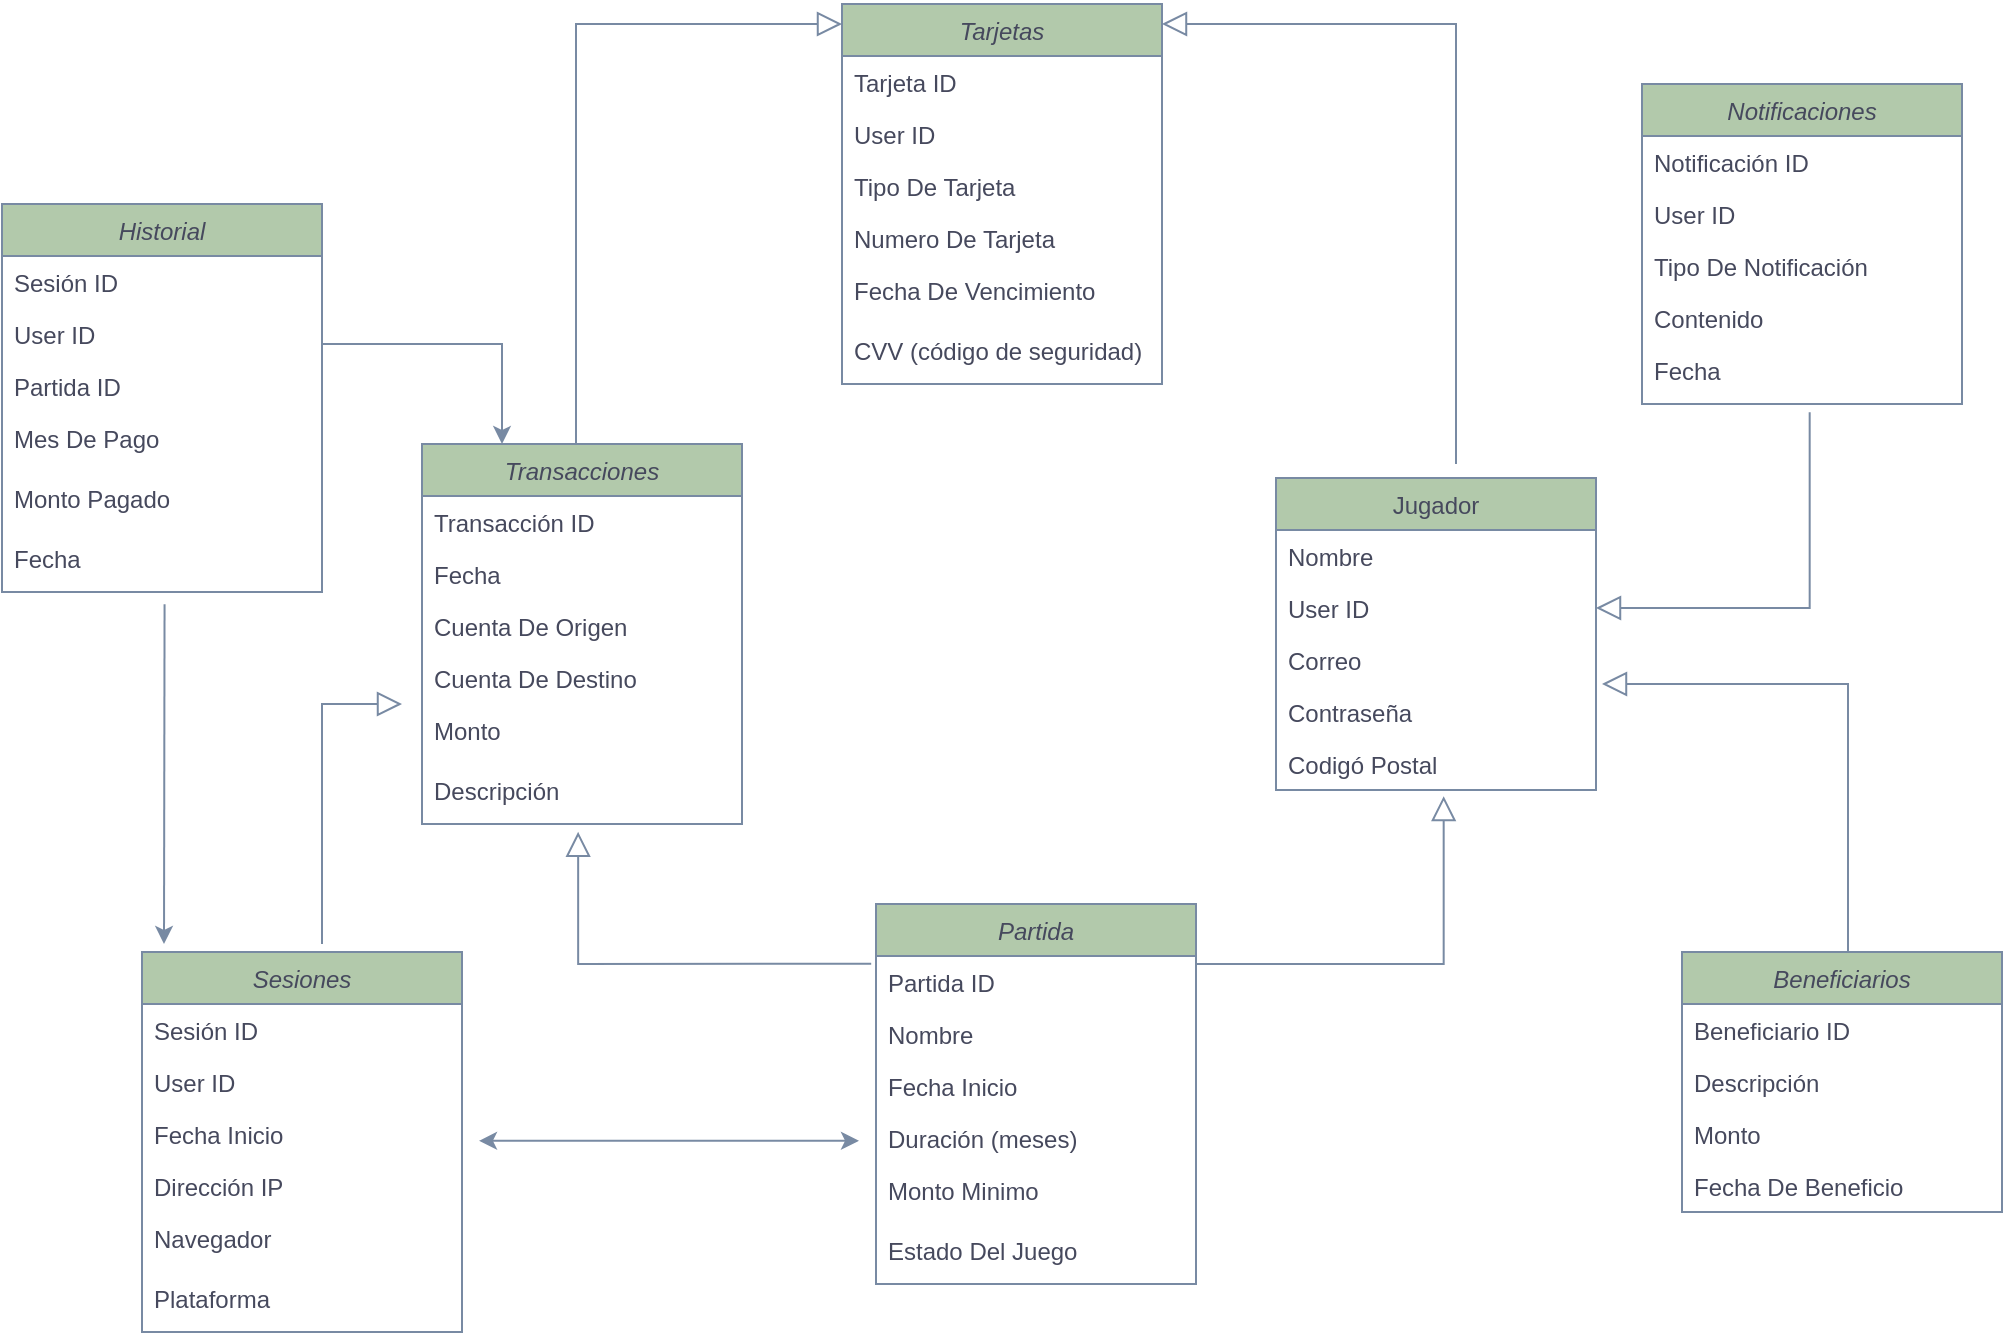<mxfile version="24.0.5" type="github">
  <diagram id="C5RBs43oDa-KdzZeNtuy" name="Page-1">
    <mxGraphModel dx="1489" dy="776" grid="1" gridSize="10" guides="1" tooltips="1" connect="1" arrows="1" fold="1" page="1" pageScale="1" pageWidth="827" pageHeight="1169" background="#ffffff" math="0" shadow="0">
      <root>
        <mxCell id="WIyWlLk6GJQsqaUBKTNV-0" />
        <mxCell id="WIyWlLk6GJQsqaUBKTNV-1" parent="WIyWlLk6GJQsqaUBKTNV-0" />
        <mxCell id="zkfFHV4jXpPFQw0GAbJ--0" value="Transacciones" style="swimlane;fontStyle=2;align=center;verticalAlign=top;childLayout=stackLayout;horizontal=1;startSize=26;horizontalStack=0;resizeParent=1;resizeLast=0;collapsible=1;marginBottom=0;rounded=0;shadow=0;strokeWidth=1;labelBackgroundColor=none;fillColor=#B2C9AB;strokeColor=#788AA3;fontColor=#46495D;" parent="WIyWlLk6GJQsqaUBKTNV-1" vertex="1">
          <mxGeometry x="290" y="290" width="160" height="190" as="geometry">
            <mxRectangle x="50" y="98" width="160" height="26" as="alternateBounds" />
          </mxGeometry>
        </mxCell>
        <mxCell id="zkfFHV4jXpPFQw0GAbJ--1" value="Transacción ID" style="text;align=left;verticalAlign=top;spacingLeft=4;spacingRight=4;overflow=hidden;rotatable=0;points=[[0,0.5],[1,0.5]];portConstraint=eastwest;labelBackgroundColor=none;fontColor=#46495D;" parent="zkfFHV4jXpPFQw0GAbJ--0" vertex="1">
          <mxGeometry y="26" width="160" height="26" as="geometry" />
        </mxCell>
        <mxCell id="jo6hblzimv3oSQ_SklAF-0" value="Fecha" style="text;align=left;verticalAlign=top;spacingLeft=4;spacingRight=4;overflow=hidden;rotatable=0;points=[[0,0.5],[1,0.5]];portConstraint=eastwest;labelBackgroundColor=none;fontColor=#46495D;" vertex="1" parent="zkfFHV4jXpPFQw0GAbJ--0">
          <mxGeometry y="52" width="160" height="26" as="geometry" />
        </mxCell>
        <mxCell id="jo6hblzimv3oSQ_SklAF-2" value="Cuenta De Origen" style="text;align=left;verticalAlign=top;spacingLeft=4;spacingRight=4;overflow=hidden;rotatable=0;points=[[0,0.5],[1,0.5]];portConstraint=eastwest;labelBackgroundColor=none;fontColor=#46495D;" vertex="1" parent="zkfFHV4jXpPFQw0GAbJ--0">
          <mxGeometry y="78" width="160" height="26" as="geometry" />
        </mxCell>
        <mxCell id="jo6hblzimv3oSQ_SklAF-5" value="Cuenta De Destino&#xa;" style="text;align=left;verticalAlign=top;spacingLeft=4;spacingRight=4;overflow=hidden;rotatable=0;points=[[0,0.5],[1,0.5]];portConstraint=eastwest;labelBackgroundColor=none;fontColor=#46495D;" vertex="1" parent="zkfFHV4jXpPFQw0GAbJ--0">
          <mxGeometry y="104" width="160" height="26" as="geometry" />
        </mxCell>
        <mxCell id="jo6hblzimv3oSQ_SklAF-1" value="Monto" style="text;align=left;verticalAlign=top;spacingLeft=4;spacingRight=4;overflow=hidden;rotatable=0;points=[[0,0.5],[1,0.5]];portConstraint=eastwest;labelBackgroundColor=none;fontColor=#46495D;" vertex="1" parent="zkfFHV4jXpPFQw0GAbJ--0">
          <mxGeometry y="130" width="160" height="30" as="geometry" />
        </mxCell>
        <mxCell id="jo6hblzimv3oSQ_SklAF-6" value="Descripción" style="text;align=left;verticalAlign=top;spacingLeft=4;spacingRight=4;overflow=hidden;rotatable=0;points=[[0,0.5],[1,0.5]];portConstraint=eastwest;labelBackgroundColor=none;fontColor=#46495D;" vertex="1" parent="zkfFHV4jXpPFQw0GAbJ--0">
          <mxGeometry y="160" width="160" height="30" as="geometry" />
        </mxCell>
        <mxCell id="zkfFHV4jXpPFQw0GAbJ--16" value="" style="endArrow=block;endSize=10;endFill=0;shadow=0;strokeWidth=1;rounded=0;curved=0;edgeStyle=elbowEdgeStyle;elbow=vertical;entryX=0.524;entryY=1.118;entryDx=0;entryDy=0;entryPerimeter=0;exitX=1;exitY=0.5;exitDx=0;exitDy=0;labelBackgroundColor=none;fontColor=default;strokeColor=#788AA3;" parent="WIyWlLk6GJQsqaUBKTNV-1" source="jo6hblzimv3oSQ_SklAF-30" target="zkfFHV4jXpPFQw0GAbJ--21" edge="1">
          <mxGeometry width="160" relative="1" as="geometry">
            <mxPoint x="707.0" y="530" as="sourcePoint" />
            <mxPoint x="774" y="470" as="targetPoint" />
            <Array as="points">
              <mxPoint x="837" y="550" />
            </Array>
          </mxGeometry>
        </mxCell>
        <mxCell id="zkfFHV4jXpPFQw0GAbJ--17" value="Jugador" style="swimlane;fontStyle=0;align=center;verticalAlign=top;childLayout=stackLayout;horizontal=1;startSize=26;horizontalStack=0;resizeParent=1;resizeLast=0;collapsible=1;marginBottom=0;rounded=0;shadow=0;strokeWidth=1;labelBackgroundColor=none;fillColor=#B2C9AB;strokeColor=#788AA3;fontColor=#46495D;" parent="WIyWlLk6GJQsqaUBKTNV-1" vertex="1">
          <mxGeometry x="717" y="307" width="160" height="156" as="geometry">
            <mxRectangle x="550" y="140" width="160" height="26" as="alternateBounds" />
          </mxGeometry>
        </mxCell>
        <mxCell id="zkfFHV4jXpPFQw0GAbJ--22" value="Nombre" style="text;align=left;verticalAlign=top;spacingLeft=4;spacingRight=4;overflow=hidden;rotatable=0;points=[[0,0.5],[1,0.5]];portConstraint=eastwest;rounded=0;shadow=0;html=0;labelBackgroundColor=none;fillColor=none;fontColor=#46495D;" parent="zkfFHV4jXpPFQw0GAbJ--17" vertex="1">
          <mxGeometry y="26" width="160" height="26" as="geometry" />
        </mxCell>
        <mxCell id="zkfFHV4jXpPFQw0GAbJ--18" value="User ID" style="text;align=left;verticalAlign=top;spacingLeft=4;spacingRight=4;overflow=hidden;rotatable=0;points=[[0,0.5],[1,0.5]];portConstraint=eastwest;labelBackgroundColor=none;fontColor=#46495D;" parent="zkfFHV4jXpPFQw0GAbJ--17" vertex="1">
          <mxGeometry y="52" width="160" height="26" as="geometry" />
        </mxCell>
        <mxCell id="zkfFHV4jXpPFQw0GAbJ--19" value="Correo" style="text;align=left;verticalAlign=top;spacingLeft=4;spacingRight=4;overflow=hidden;rotatable=0;points=[[0,0.5],[1,0.5]];portConstraint=eastwest;rounded=0;shadow=0;html=0;labelBackgroundColor=none;fontColor=#46495D;" parent="zkfFHV4jXpPFQw0GAbJ--17" vertex="1">
          <mxGeometry y="78" width="160" height="26" as="geometry" />
        </mxCell>
        <mxCell id="zkfFHV4jXpPFQw0GAbJ--20" value="Contraseña" style="text;align=left;verticalAlign=top;spacingLeft=4;spacingRight=4;overflow=hidden;rotatable=0;points=[[0,0.5],[1,0.5]];portConstraint=eastwest;rounded=0;shadow=0;html=0;labelBackgroundColor=none;fontColor=#46495D;" parent="zkfFHV4jXpPFQw0GAbJ--17" vertex="1">
          <mxGeometry y="104" width="160" height="26" as="geometry" />
        </mxCell>
        <mxCell id="zkfFHV4jXpPFQw0GAbJ--21" value="Codigó Postal" style="text;align=left;verticalAlign=top;spacingLeft=4;spacingRight=4;overflow=hidden;rotatable=0;points=[[0,0.5],[1,0.5]];portConstraint=eastwest;rounded=0;shadow=0;html=0;labelBackgroundColor=none;fontColor=#46495D;" parent="zkfFHV4jXpPFQw0GAbJ--17" vertex="1">
          <mxGeometry y="130" width="160" height="26" as="geometry" />
        </mxCell>
        <mxCell id="jo6hblzimv3oSQ_SklAF-7" value="Tarjetas" style="swimlane;fontStyle=2;align=center;verticalAlign=top;childLayout=stackLayout;horizontal=1;startSize=26;horizontalStack=0;resizeParent=1;resizeLast=0;collapsible=1;marginBottom=0;rounded=0;shadow=0;strokeWidth=1;labelBackgroundColor=none;fillColor=#B2C9AB;strokeColor=#788AA3;fontColor=#46495D;" vertex="1" parent="WIyWlLk6GJQsqaUBKTNV-1">
          <mxGeometry x="500" y="70" width="160" height="190" as="geometry">
            <mxRectangle x="50" y="98" width="160" height="26" as="alternateBounds" />
          </mxGeometry>
        </mxCell>
        <mxCell id="jo6hblzimv3oSQ_SklAF-8" value="Tarjeta ID" style="text;align=left;verticalAlign=top;spacingLeft=4;spacingRight=4;overflow=hidden;rotatable=0;points=[[0,0.5],[1,0.5]];portConstraint=eastwest;labelBackgroundColor=none;fontColor=#46495D;" vertex="1" parent="jo6hblzimv3oSQ_SklAF-7">
          <mxGeometry y="26" width="160" height="26" as="geometry" />
        </mxCell>
        <mxCell id="jo6hblzimv3oSQ_SklAF-9" value="User ID" style="text;align=left;verticalAlign=top;spacingLeft=4;spacingRight=4;overflow=hidden;rotatable=0;points=[[0,0.5],[1,0.5]];portConstraint=eastwest;labelBackgroundColor=none;fontColor=#46495D;" vertex="1" parent="jo6hblzimv3oSQ_SklAF-7">
          <mxGeometry y="52" width="160" height="26" as="geometry" />
        </mxCell>
        <mxCell id="jo6hblzimv3oSQ_SklAF-10" value="Tipo De Tarjeta" style="text;align=left;verticalAlign=top;spacingLeft=4;spacingRight=4;overflow=hidden;rotatable=0;points=[[0,0.5],[1,0.5]];portConstraint=eastwest;labelBackgroundColor=none;fontColor=#46495D;" vertex="1" parent="jo6hblzimv3oSQ_SklAF-7">
          <mxGeometry y="78" width="160" height="26" as="geometry" />
        </mxCell>
        <mxCell id="jo6hblzimv3oSQ_SklAF-11" value="Numero De Tarjeta" style="text;align=left;verticalAlign=top;spacingLeft=4;spacingRight=4;overflow=hidden;rotatable=0;points=[[0,0.5],[1,0.5]];portConstraint=eastwest;labelBackgroundColor=none;fontColor=#46495D;" vertex="1" parent="jo6hblzimv3oSQ_SklAF-7">
          <mxGeometry y="104" width="160" height="26" as="geometry" />
        </mxCell>
        <mxCell id="jo6hblzimv3oSQ_SklAF-12" value="Fecha De Vencimiento" style="text;align=left;verticalAlign=top;spacingLeft=4;spacingRight=4;overflow=hidden;rotatable=0;points=[[0,0.5],[1,0.5]];portConstraint=eastwest;labelBackgroundColor=none;fontColor=#46495D;" vertex="1" parent="jo6hblzimv3oSQ_SklAF-7">
          <mxGeometry y="130" width="160" height="30" as="geometry" />
        </mxCell>
        <mxCell id="jo6hblzimv3oSQ_SklAF-13" value="CVV (código de seguridad) " style="text;align=left;verticalAlign=top;spacingLeft=4;spacingRight=4;overflow=hidden;rotatable=0;points=[[0,0.5],[1,0.5]];portConstraint=eastwest;labelBackgroundColor=none;fontColor=#46495D;" vertex="1" parent="jo6hblzimv3oSQ_SklAF-7">
          <mxGeometry y="160" width="160" height="30" as="geometry" />
        </mxCell>
        <mxCell id="jo6hblzimv3oSQ_SklAF-14" value="Sesiones" style="swimlane;fontStyle=2;align=center;verticalAlign=top;childLayout=stackLayout;horizontal=1;startSize=26;horizontalStack=0;resizeParent=1;resizeLast=0;collapsible=1;marginBottom=0;rounded=0;shadow=0;strokeWidth=1;labelBackgroundColor=none;fillColor=#B2C9AB;strokeColor=#788AA3;fontColor=#46495D;" vertex="1" parent="WIyWlLk6GJQsqaUBKTNV-1">
          <mxGeometry x="150" y="544" width="160" height="190" as="geometry">
            <mxRectangle x="50" y="98" width="160" height="26" as="alternateBounds" />
          </mxGeometry>
        </mxCell>
        <mxCell id="jo6hblzimv3oSQ_SklAF-15" value="Sesión ID" style="text;align=left;verticalAlign=top;spacingLeft=4;spacingRight=4;overflow=hidden;rotatable=0;points=[[0,0.5],[1,0.5]];portConstraint=eastwest;labelBackgroundColor=none;fontColor=#46495D;" vertex="1" parent="jo6hblzimv3oSQ_SklAF-14">
          <mxGeometry y="26" width="160" height="26" as="geometry" />
        </mxCell>
        <mxCell id="jo6hblzimv3oSQ_SklAF-16" value="User ID" style="text;align=left;verticalAlign=top;spacingLeft=4;spacingRight=4;overflow=hidden;rotatable=0;points=[[0,0.5],[1,0.5]];portConstraint=eastwest;labelBackgroundColor=none;fontColor=#46495D;" vertex="1" parent="jo6hblzimv3oSQ_SklAF-14">
          <mxGeometry y="52" width="160" height="26" as="geometry" />
        </mxCell>
        <mxCell id="jo6hblzimv3oSQ_SklAF-17" value="Fecha Inicio" style="text;align=left;verticalAlign=top;spacingLeft=4;spacingRight=4;overflow=hidden;rotatable=0;points=[[0,0.5],[1,0.5]];portConstraint=eastwest;labelBackgroundColor=none;fontColor=#46495D;" vertex="1" parent="jo6hblzimv3oSQ_SklAF-14">
          <mxGeometry y="78" width="160" height="26" as="geometry" />
        </mxCell>
        <mxCell id="jo6hblzimv3oSQ_SklAF-18" value="Dirección IP" style="text;align=left;verticalAlign=top;spacingLeft=4;spacingRight=4;overflow=hidden;rotatable=0;points=[[0,0.5],[1,0.5]];portConstraint=eastwest;labelBackgroundColor=none;fontColor=#46495D;" vertex="1" parent="jo6hblzimv3oSQ_SklAF-14">
          <mxGeometry y="104" width="160" height="26" as="geometry" />
        </mxCell>
        <mxCell id="jo6hblzimv3oSQ_SklAF-19" value="Navegador " style="text;align=left;verticalAlign=top;spacingLeft=4;spacingRight=4;overflow=hidden;rotatable=0;points=[[0,0.5],[1,0.5]];portConstraint=eastwest;labelBackgroundColor=none;fontColor=#46495D;" vertex="1" parent="jo6hblzimv3oSQ_SklAF-14">
          <mxGeometry y="130" width="160" height="30" as="geometry" />
        </mxCell>
        <mxCell id="jo6hblzimv3oSQ_SklAF-20" value="Plataforma" style="text;align=left;verticalAlign=top;spacingLeft=4;spacingRight=4;overflow=hidden;rotatable=0;points=[[0,0.5],[1,0.5]];portConstraint=eastwest;labelBackgroundColor=none;fontColor=#46495D;" vertex="1" parent="jo6hblzimv3oSQ_SklAF-14">
          <mxGeometry y="160" width="160" height="30" as="geometry" />
        </mxCell>
        <mxCell id="jo6hblzimv3oSQ_SklAF-21" value="Notificaciones" style="swimlane;fontStyle=2;align=center;verticalAlign=top;childLayout=stackLayout;horizontal=1;startSize=26;horizontalStack=0;resizeParent=1;resizeLast=0;collapsible=1;marginBottom=0;rounded=0;shadow=0;strokeWidth=1;labelBackgroundColor=none;fillColor=#B2C9AB;strokeColor=#788AA3;fontColor=#46495D;" vertex="1" parent="WIyWlLk6GJQsqaUBKTNV-1">
          <mxGeometry x="900" y="110" width="160" height="160" as="geometry">
            <mxRectangle x="50" y="98" width="160" height="26" as="alternateBounds" />
          </mxGeometry>
        </mxCell>
        <mxCell id="jo6hblzimv3oSQ_SklAF-22" value="Notificación ID" style="text;align=left;verticalAlign=top;spacingLeft=4;spacingRight=4;overflow=hidden;rotatable=0;points=[[0,0.5],[1,0.5]];portConstraint=eastwest;labelBackgroundColor=none;fontColor=#46495D;" vertex="1" parent="jo6hblzimv3oSQ_SklAF-21">
          <mxGeometry y="26" width="160" height="26" as="geometry" />
        </mxCell>
        <mxCell id="jo6hblzimv3oSQ_SklAF-23" value="User ID" style="text;align=left;verticalAlign=top;spacingLeft=4;spacingRight=4;overflow=hidden;rotatable=0;points=[[0,0.5],[1,0.5]];portConstraint=eastwest;labelBackgroundColor=none;fontColor=#46495D;" vertex="1" parent="jo6hblzimv3oSQ_SklAF-21">
          <mxGeometry y="52" width="160" height="26" as="geometry" />
        </mxCell>
        <mxCell id="jo6hblzimv3oSQ_SklAF-24" value="Tipo De Notificación" style="text;align=left;verticalAlign=top;spacingLeft=4;spacingRight=4;overflow=hidden;rotatable=0;points=[[0,0.5],[1,0.5]];portConstraint=eastwest;labelBackgroundColor=none;fontColor=#46495D;" vertex="1" parent="jo6hblzimv3oSQ_SklAF-21">
          <mxGeometry y="78" width="160" height="26" as="geometry" />
        </mxCell>
        <mxCell id="jo6hblzimv3oSQ_SklAF-25" value="Contenido" style="text;align=left;verticalAlign=top;spacingLeft=4;spacingRight=4;overflow=hidden;rotatable=0;points=[[0,0.5],[1,0.5]];portConstraint=eastwest;labelBackgroundColor=none;fontColor=#46495D;" vertex="1" parent="jo6hblzimv3oSQ_SklAF-21">
          <mxGeometry y="104" width="160" height="26" as="geometry" />
        </mxCell>
        <mxCell id="jo6hblzimv3oSQ_SklAF-26" value="Fecha" style="text;align=left;verticalAlign=top;spacingLeft=4;spacingRight=4;overflow=hidden;rotatable=0;points=[[0,0.5],[1,0.5]];portConstraint=eastwest;labelBackgroundColor=none;fontColor=#46495D;" vertex="1" parent="jo6hblzimv3oSQ_SklAF-21">
          <mxGeometry y="130" width="160" height="30" as="geometry" />
        </mxCell>
        <mxCell id="jo6hblzimv3oSQ_SklAF-29" value="Partida" style="swimlane;fontStyle=2;align=center;verticalAlign=top;childLayout=stackLayout;horizontal=1;startSize=26;horizontalStack=0;resizeParent=1;resizeLast=0;collapsible=1;marginBottom=0;rounded=0;shadow=0;strokeWidth=1;labelBackgroundColor=none;fillColor=#B2C9AB;strokeColor=#788AA3;fontColor=#46495D;" vertex="1" parent="WIyWlLk6GJQsqaUBKTNV-1">
          <mxGeometry x="517" y="520" width="160" height="190" as="geometry">
            <mxRectangle x="50" y="98" width="160" height="26" as="alternateBounds" />
          </mxGeometry>
        </mxCell>
        <mxCell id="jo6hblzimv3oSQ_SklAF-30" value="Partida ID" style="text;align=left;verticalAlign=top;spacingLeft=4;spacingRight=4;overflow=hidden;rotatable=0;points=[[0,0.5],[1,0.5]];portConstraint=eastwest;labelBackgroundColor=none;fontColor=#46495D;" vertex="1" parent="jo6hblzimv3oSQ_SklAF-29">
          <mxGeometry y="26" width="160" height="26" as="geometry" />
        </mxCell>
        <mxCell id="jo6hblzimv3oSQ_SklAF-31" value="Nombre" style="text;align=left;verticalAlign=top;spacingLeft=4;spacingRight=4;overflow=hidden;rotatable=0;points=[[0,0.5],[1,0.5]];portConstraint=eastwest;labelBackgroundColor=none;fontColor=#46495D;" vertex="1" parent="jo6hblzimv3oSQ_SklAF-29">
          <mxGeometry y="52" width="160" height="26" as="geometry" />
        </mxCell>
        <mxCell id="jo6hblzimv3oSQ_SklAF-32" value="Fecha Inicio" style="text;align=left;verticalAlign=top;spacingLeft=4;spacingRight=4;overflow=hidden;rotatable=0;points=[[0,0.5],[1,0.5]];portConstraint=eastwest;labelBackgroundColor=none;fontColor=#46495D;" vertex="1" parent="jo6hblzimv3oSQ_SklAF-29">
          <mxGeometry y="78" width="160" height="26" as="geometry" />
        </mxCell>
        <mxCell id="jo6hblzimv3oSQ_SklAF-33" value="Duración (meses)" style="text;align=left;verticalAlign=top;spacingLeft=4;spacingRight=4;overflow=hidden;rotatable=0;points=[[0,0.5],[1,0.5]];portConstraint=eastwest;labelBackgroundColor=none;fontColor=#46495D;" vertex="1" parent="jo6hblzimv3oSQ_SklAF-29">
          <mxGeometry y="104" width="160" height="26" as="geometry" />
        </mxCell>
        <mxCell id="jo6hblzimv3oSQ_SklAF-34" value="Monto Minimo" style="text;align=left;verticalAlign=top;spacingLeft=4;spacingRight=4;overflow=hidden;rotatable=0;points=[[0,0.5],[1,0.5]];portConstraint=eastwest;labelBackgroundColor=none;fontColor=#46495D;" vertex="1" parent="jo6hblzimv3oSQ_SklAF-29">
          <mxGeometry y="130" width="160" height="30" as="geometry" />
        </mxCell>
        <mxCell id="jo6hblzimv3oSQ_SklAF-35" value="Estado Del Juego" style="text;align=left;verticalAlign=top;spacingLeft=4;spacingRight=4;overflow=hidden;rotatable=0;points=[[0,0.5],[1,0.5]];portConstraint=eastwest;labelBackgroundColor=none;fontColor=#46495D;" vertex="1" parent="jo6hblzimv3oSQ_SklAF-29">
          <mxGeometry y="160" width="160" height="30" as="geometry" />
        </mxCell>
        <mxCell id="jo6hblzimv3oSQ_SklAF-36" value="Beneficiarios" style="swimlane;fontStyle=2;align=center;verticalAlign=top;childLayout=stackLayout;horizontal=1;startSize=26;horizontalStack=0;resizeParent=1;resizeLast=0;collapsible=1;marginBottom=0;rounded=0;shadow=0;strokeWidth=1;labelBackgroundColor=none;fillColor=#B2C9AB;strokeColor=#788AA3;fontColor=#46495D;" vertex="1" parent="WIyWlLk6GJQsqaUBKTNV-1">
          <mxGeometry x="920" y="544" width="160" height="130" as="geometry">
            <mxRectangle x="50" y="98" width="160" height="26" as="alternateBounds" />
          </mxGeometry>
        </mxCell>
        <mxCell id="jo6hblzimv3oSQ_SklAF-37" value="Beneficiario ID" style="text;align=left;verticalAlign=top;spacingLeft=4;spacingRight=4;overflow=hidden;rotatable=0;points=[[0,0.5],[1,0.5]];portConstraint=eastwest;labelBackgroundColor=none;fontColor=#46495D;" vertex="1" parent="jo6hblzimv3oSQ_SklAF-36">
          <mxGeometry y="26" width="160" height="26" as="geometry" />
        </mxCell>
        <mxCell id="jo6hblzimv3oSQ_SklAF-38" value="Descripción" style="text;align=left;verticalAlign=top;spacingLeft=4;spacingRight=4;overflow=hidden;rotatable=0;points=[[0,0.5],[1,0.5]];portConstraint=eastwest;labelBackgroundColor=none;fontColor=#46495D;" vertex="1" parent="jo6hblzimv3oSQ_SklAF-36">
          <mxGeometry y="52" width="160" height="26" as="geometry" />
        </mxCell>
        <mxCell id="jo6hblzimv3oSQ_SklAF-39" value="Monto" style="text;align=left;verticalAlign=top;spacingLeft=4;spacingRight=4;overflow=hidden;rotatable=0;points=[[0,0.5],[1,0.5]];portConstraint=eastwest;labelBackgroundColor=none;fontColor=#46495D;" vertex="1" parent="jo6hblzimv3oSQ_SklAF-36">
          <mxGeometry y="78" width="160" height="26" as="geometry" />
        </mxCell>
        <mxCell id="jo6hblzimv3oSQ_SklAF-40" value="Fecha De Beneficio" style="text;align=left;verticalAlign=top;spacingLeft=4;spacingRight=4;overflow=hidden;rotatable=0;points=[[0,0.5],[1,0.5]];portConstraint=eastwest;labelBackgroundColor=none;fontColor=#46495D;" vertex="1" parent="jo6hblzimv3oSQ_SklAF-36">
          <mxGeometry y="104" width="160" height="26" as="geometry" />
        </mxCell>
        <mxCell id="jo6hblzimv3oSQ_SklAF-48" value="Historial" style="swimlane;fontStyle=2;align=center;verticalAlign=top;childLayout=stackLayout;horizontal=1;startSize=26;horizontalStack=0;resizeParent=1;resizeLast=0;collapsible=1;marginBottom=0;rounded=0;shadow=0;strokeWidth=1;labelBackgroundColor=none;fillColor=#B2C9AB;strokeColor=#788AA3;fontColor=#46495D;" vertex="1" parent="WIyWlLk6GJQsqaUBKTNV-1">
          <mxGeometry x="80" y="170" width="160" height="194" as="geometry">
            <mxRectangle x="50" y="98" width="160" height="26" as="alternateBounds" />
          </mxGeometry>
        </mxCell>
        <mxCell id="jo6hblzimv3oSQ_SklAF-49" value="Sesión ID" style="text;align=left;verticalAlign=top;spacingLeft=4;spacingRight=4;overflow=hidden;rotatable=0;points=[[0,0.5],[1,0.5]];portConstraint=eastwest;labelBackgroundColor=none;fontColor=#46495D;" vertex="1" parent="jo6hblzimv3oSQ_SklAF-48">
          <mxGeometry y="26" width="160" height="26" as="geometry" />
        </mxCell>
        <mxCell id="jo6hblzimv3oSQ_SklAF-50" value="User ID" style="text;align=left;verticalAlign=top;spacingLeft=4;spacingRight=4;overflow=hidden;rotatable=0;points=[[0,0.5],[1,0.5]];portConstraint=eastwest;labelBackgroundColor=none;fontColor=#46495D;" vertex="1" parent="jo6hblzimv3oSQ_SklAF-48">
          <mxGeometry y="52" width="160" height="26" as="geometry" />
        </mxCell>
        <mxCell id="jo6hblzimv3oSQ_SklAF-51" value="Partida ID" style="text;align=left;verticalAlign=top;spacingLeft=4;spacingRight=4;overflow=hidden;rotatable=0;points=[[0,0.5],[1,0.5]];portConstraint=eastwest;labelBackgroundColor=none;fontColor=#46495D;" vertex="1" parent="jo6hblzimv3oSQ_SklAF-48">
          <mxGeometry y="78" width="160" height="26" as="geometry" />
        </mxCell>
        <mxCell id="jo6hblzimv3oSQ_SklAF-53" value="Mes De Pago" style="text;align=left;verticalAlign=top;spacingLeft=4;spacingRight=4;overflow=hidden;rotatable=0;points=[[0,0.5],[1,0.5]];portConstraint=eastwest;labelBackgroundColor=none;fontColor=#46495D;" vertex="1" parent="jo6hblzimv3oSQ_SklAF-48">
          <mxGeometry y="104" width="160" height="30" as="geometry" />
        </mxCell>
        <mxCell id="jo6hblzimv3oSQ_SklAF-54" value="Monto Pagado" style="text;align=left;verticalAlign=top;spacingLeft=4;spacingRight=4;overflow=hidden;rotatable=0;points=[[0,0.5],[1,0.5]];portConstraint=eastwest;labelBackgroundColor=none;fontColor=#46495D;" vertex="1" parent="jo6hblzimv3oSQ_SklAF-48">
          <mxGeometry y="134" width="160" height="30" as="geometry" />
        </mxCell>
        <mxCell id="jo6hblzimv3oSQ_SklAF-55" value="Fecha" style="text;align=left;verticalAlign=top;spacingLeft=4;spacingRight=4;overflow=hidden;rotatable=0;points=[[0,0.5],[1,0.5]];portConstraint=eastwest;labelBackgroundColor=none;fontColor=#46495D;" vertex="1" parent="jo6hblzimv3oSQ_SklAF-48">
          <mxGeometry y="164" width="160" height="30" as="geometry" />
        </mxCell>
        <mxCell id="jo6hblzimv3oSQ_SklAF-58" value="" style="endArrow=block;endSize=10;endFill=0;shadow=0;strokeWidth=1;rounded=0;curved=0;edgeStyle=elbowEdgeStyle;elbow=vertical;entryX=0.488;entryY=1.131;entryDx=0;entryDy=0;entryPerimeter=0;exitX=-0.015;exitY=0.147;exitDx=0;exitDy=0;exitPerimeter=0;labelBackgroundColor=none;fontColor=default;strokeColor=#788AA3;" edge="1" parent="WIyWlLk6GJQsqaUBKTNV-1" source="jo6hblzimv3oSQ_SklAF-30" target="jo6hblzimv3oSQ_SklAF-6">
          <mxGeometry width="160" relative="1" as="geometry">
            <mxPoint x="167" y="583" as="sourcePoint" />
            <mxPoint x="401" y="490" as="targetPoint" />
            <Array as="points">
              <mxPoint x="347" y="550" />
            </Array>
          </mxGeometry>
        </mxCell>
        <mxCell id="jo6hblzimv3oSQ_SklAF-59" value="" style="endArrow=block;endSize=10;endFill=0;shadow=0;strokeWidth=1;rounded=0;curved=0;edgeStyle=elbowEdgeStyle;elbow=vertical;labelBackgroundColor=none;fontColor=default;strokeColor=#788AA3;" edge="1" parent="WIyWlLk6GJQsqaUBKTNV-1">
          <mxGeometry width="160" relative="1" as="geometry">
            <mxPoint x="807" y="300" as="sourcePoint" />
            <mxPoint x="660" y="80" as="targetPoint" />
            <Array as="points">
              <mxPoint x="800" y="80" />
            </Array>
          </mxGeometry>
        </mxCell>
        <mxCell id="jo6hblzimv3oSQ_SklAF-60" value="" style="endArrow=block;endSize=10;endFill=0;shadow=0;strokeWidth=1;rounded=0;curved=0;edgeStyle=elbowEdgeStyle;elbow=vertical;exitX=-0.015;exitY=0.147;exitDx=0;exitDy=0;exitPerimeter=0;labelBackgroundColor=none;fontColor=default;strokeColor=#788AA3;" edge="1" parent="WIyWlLk6GJQsqaUBKTNV-1">
          <mxGeometry width="160" relative="1" as="geometry">
            <mxPoint x="367" y="290" as="sourcePoint" />
            <mxPoint x="500" y="80" as="targetPoint" />
            <Array as="points">
              <mxPoint x="440" y="80" />
            </Array>
          </mxGeometry>
        </mxCell>
        <mxCell id="jo6hblzimv3oSQ_SklAF-61" value="" style="endArrow=block;endSize=10;endFill=0;shadow=0;strokeWidth=1;rounded=0;curved=0;edgeStyle=elbowEdgeStyle;elbow=vertical;exitX=0.524;exitY=1.139;exitDx=0;exitDy=0;exitPerimeter=0;entryX=1;entryY=0.5;entryDx=0;entryDy=0;labelBackgroundColor=none;fontColor=default;strokeColor=#788AA3;" edge="1" parent="WIyWlLk6GJQsqaUBKTNV-1" source="jo6hblzimv3oSQ_SklAF-26" target="zkfFHV4jXpPFQw0GAbJ--18">
          <mxGeometry width="160" relative="1" as="geometry">
            <mxPoint x="918" y="383" as="sourcePoint" />
            <mxPoint x="890" y="380" as="targetPoint" />
            <Array as="points">
              <mxPoint x="950" y="372" />
            </Array>
          </mxGeometry>
        </mxCell>
        <mxCell id="jo6hblzimv3oSQ_SklAF-63" value="" style="endArrow=block;endSize=10;endFill=0;shadow=0;strokeWidth=1;rounded=0;curved=0;edgeStyle=elbowEdgeStyle;elbow=vertical;labelBackgroundColor=none;fontColor=default;strokeColor=#788AA3;" edge="1" parent="WIyWlLk6GJQsqaUBKTNV-1">
          <mxGeometry width="160" relative="1" as="geometry">
            <mxPoint x="1003" y="544" as="sourcePoint" />
            <mxPoint x="880" y="410" as="targetPoint" />
            <Array as="points">
              <mxPoint x="960" y="410" />
            </Array>
          </mxGeometry>
        </mxCell>
        <mxCell id="jo6hblzimv3oSQ_SklAF-64" value="" style="endArrow=block;endSize=10;endFill=0;shadow=0;strokeWidth=1;rounded=0;curved=0;edgeStyle=elbowEdgeStyle;elbow=vertical;labelBackgroundColor=none;fontColor=default;strokeColor=#788AA3;" edge="1" parent="WIyWlLk6GJQsqaUBKTNV-1">
          <mxGeometry width="160" relative="1" as="geometry">
            <mxPoint x="240" y="540" as="sourcePoint" />
            <mxPoint x="280" y="420" as="targetPoint" />
            <Array as="points">
              <mxPoint x="230" y="420" />
            </Array>
          </mxGeometry>
        </mxCell>
        <mxCell id="jo6hblzimv3oSQ_SklAF-66" value="" style="endArrow=classic;startArrow=classic;html=1;rounded=0;labelBackgroundColor=none;fontColor=default;strokeColor=#788AA3;" edge="1" parent="WIyWlLk6GJQsqaUBKTNV-1">
          <mxGeometry width="50" height="50" relative="1" as="geometry">
            <mxPoint x="318.5" y="638.41" as="sourcePoint" />
            <mxPoint x="508.5" y="638.41" as="targetPoint" />
            <Array as="points">
              <mxPoint x="418.5" y="638.41" />
            </Array>
          </mxGeometry>
        </mxCell>
        <mxCell id="jo6hblzimv3oSQ_SklAF-68" value="" style="endArrow=classic;html=1;rounded=0;exitX=0.508;exitY=1.206;exitDx=0;exitDy=0;exitPerimeter=0;labelBackgroundColor=none;fontColor=default;strokeColor=#788AA3;" edge="1" parent="WIyWlLk6GJQsqaUBKTNV-1" source="jo6hblzimv3oSQ_SklAF-55">
          <mxGeometry width="50" height="50" relative="1" as="geometry">
            <mxPoint x="110" y="430" as="sourcePoint" />
            <mxPoint x="161" y="540" as="targetPoint" />
          </mxGeometry>
        </mxCell>
        <mxCell id="jo6hblzimv3oSQ_SklAF-69" value="" style="endArrow=classic;html=1;rounded=0;entryX=0.25;entryY=0;entryDx=0;entryDy=0;labelBackgroundColor=none;fontColor=default;strokeColor=#788AA3;" edge="1" parent="WIyWlLk6GJQsqaUBKTNV-1" target="zkfFHV4jXpPFQw0GAbJ--0">
          <mxGeometry width="50" height="50" relative="1" as="geometry">
            <mxPoint x="240" y="240" as="sourcePoint" />
            <mxPoint x="290" y="190" as="targetPoint" />
            <Array as="points">
              <mxPoint x="330" y="240" />
            </Array>
          </mxGeometry>
        </mxCell>
      </root>
    </mxGraphModel>
  </diagram>
</mxfile>
